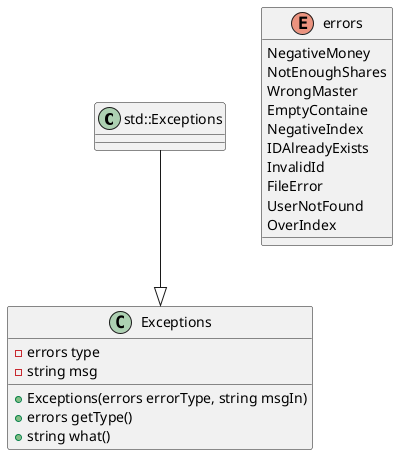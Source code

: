 @startuml

class std::Exceptions
class Exceptions
enum errors

std::Exceptions --|> Exceptions

class Exceptions {
    -errors type
    -string msg

    +Exceptions(errors errorType, string msgIn)
    +errors getType()
    +string what()
}

enum errors {
    NegativeMoney
    NotEnoughShares
    WrongMaster
    EmptyContaine
    NegativeIndex
    IDAlreadyExists
    InvalidId
    FileError
    UserNotFound
    OverIndex
}

@enduml